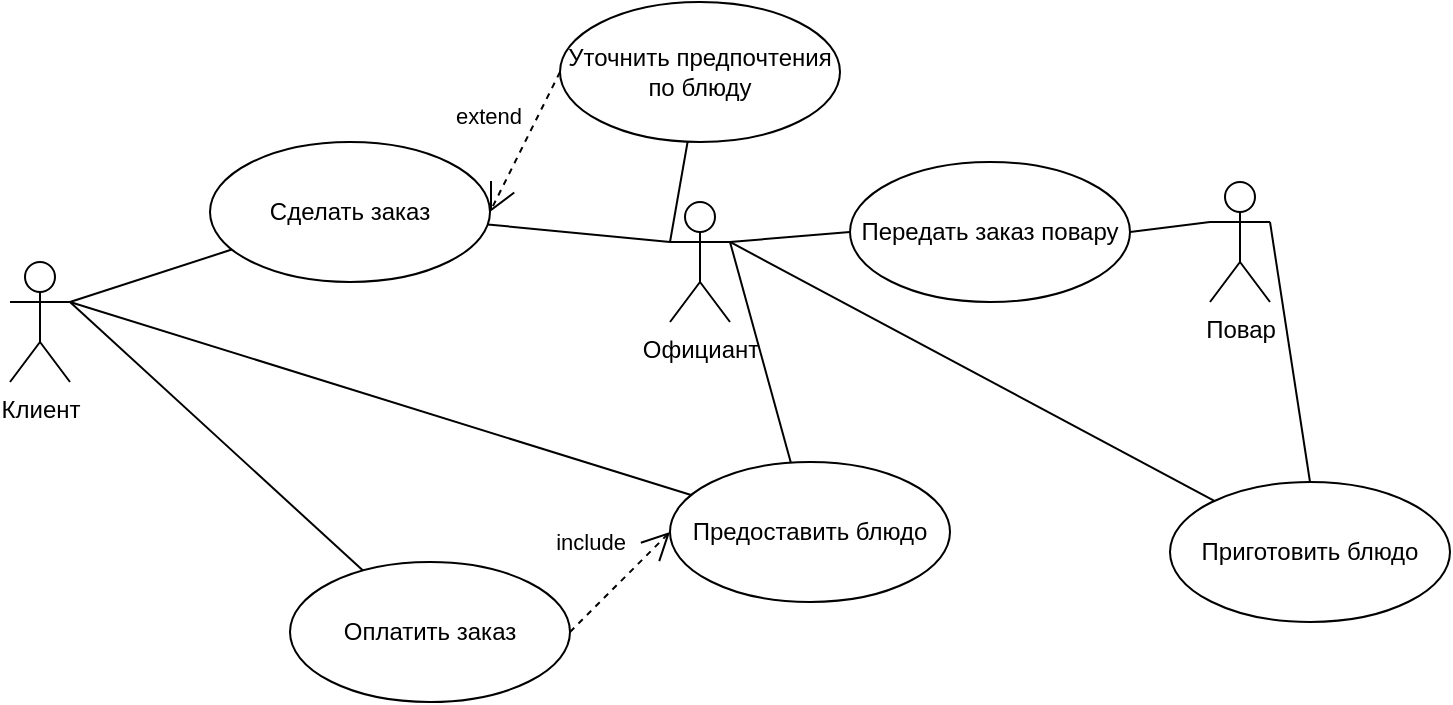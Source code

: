 <mxfile version="24.0.2" type="github">
  <diagram name="Страница — 1" id="YY1ADFxoSDSDCNsToMvB">
    <mxGraphModel dx="1077" dy="588" grid="1" gridSize="10" guides="1" tooltips="1" connect="1" arrows="1" fold="1" page="1" pageScale="1" pageWidth="827" pageHeight="1169" math="0" shadow="0">
      <root>
        <mxCell id="0" />
        <mxCell id="1" parent="0" />
        <mxCell id="T_uu1tMZRnOpQ4UG53qq-6" style="rounded=0;orthogonalLoop=1;jettySize=auto;html=1;exitX=1;exitY=0.333;exitDx=0;exitDy=0;exitPerimeter=0;endArrow=none;endFill=0;" edge="1" parent="1" source="T_uu1tMZRnOpQ4UG53qq-1" target="T_uu1tMZRnOpQ4UG53qq-5">
          <mxGeometry relative="1" as="geometry" />
        </mxCell>
        <mxCell id="T_uu1tMZRnOpQ4UG53qq-1" value="Клиент" style="shape=umlActor;verticalLabelPosition=bottom;verticalAlign=top;html=1;" vertex="1" parent="1">
          <mxGeometry x="100" y="350" width="30" height="60" as="geometry" />
        </mxCell>
        <mxCell id="T_uu1tMZRnOpQ4UG53qq-9" style="rounded=0;orthogonalLoop=1;jettySize=auto;html=1;exitX=1;exitY=0.333;exitDx=0;exitDy=0;exitPerimeter=0;entryX=0;entryY=0.5;entryDx=0;entryDy=0;endArrow=none;endFill=0;" edge="1" parent="1" source="T_uu1tMZRnOpQ4UG53qq-2" target="T_uu1tMZRnOpQ4UG53qq-8">
          <mxGeometry relative="1" as="geometry" />
        </mxCell>
        <mxCell id="T_uu1tMZRnOpQ4UG53qq-2" value="Официант" style="shape=umlActor;verticalLabelPosition=bottom;verticalAlign=top;html=1;" vertex="1" parent="1">
          <mxGeometry x="430" y="320" width="30" height="60" as="geometry" />
        </mxCell>
        <mxCell id="T_uu1tMZRnOpQ4UG53qq-17" style="rounded=0;orthogonalLoop=1;jettySize=auto;html=1;entryX=0.5;entryY=0;entryDx=0;entryDy=0;endArrow=none;endFill=0;exitX=1;exitY=0.333;exitDx=0;exitDy=0;exitPerimeter=0;" edge="1" parent="1" source="T_uu1tMZRnOpQ4UG53qq-4" target="T_uu1tMZRnOpQ4UG53qq-16">
          <mxGeometry relative="1" as="geometry" />
        </mxCell>
        <mxCell id="T_uu1tMZRnOpQ4UG53qq-4" value="Повар" style="shape=umlActor;verticalLabelPosition=bottom;verticalAlign=top;html=1;" vertex="1" parent="1">
          <mxGeometry x="700" y="310" width="30" height="60" as="geometry" />
        </mxCell>
        <mxCell id="T_uu1tMZRnOpQ4UG53qq-5" value="Сделать заказ" style="ellipse;whiteSpace=wrap;html=1;" vertex="1" parent="1">
          <mxGeometry x="200" y="290" width="140" height="70" as="geometry" />
        </mxCell>
        <mxCell id="T_uu1tMZRnOpQ4UG53qq-7" style="rounded=0;orthogonalLoop=1;jettySize=auto;html=1;entryX=0;entryY=0.333;entryDx=0;entryDy=0;entryPerimeter=0;endArrow=none;endFill=0;" edge="1" parent="1" source="T_uu1tMZRnOpQ4UG53qq-5" target="T_uu1tMZRnOpQ4UG53qq-2">
          <mxGeometry relative="1" as="geometry" />
        </mxCell>
        <mxCell id="T_uu1tMZRnOpQ4UG53qq-8" value="Передать заказ повару" style="ellipse;whiteSpace=wrap;html=1;" vertex="1" parent="1">
          <mxGeometry x="520" y="300" width="140" height="70" as="geometry" />
        </mxCell>
        <mxCell id="T_uu1tMZRnOpQ4UG53qq-10" style="edgeStyle=orthogonalEdgeStyle;rounded=0;orthogonalLoop=1;jettySize=auto;html=1;exitX=0.5;exitY=1;exitDx=0;exitDy=0;" edge="1" parent="1" source="T_uu1tMZRnOpQ4UG53qq-8" target="T_uu1tMZRnOpQ4UG53qq-8">
          <mxGeometry relative="1" as="geometry" />
        </mxCell>
        <mxCell id="T_uu1tMZRnOpQ4UG53qq-11" style="rounded=0;orthogonalLoop=1;jettySize=auto;html=1;entryX=0;entryY=0.333;entryDx=0;entryDy=0;entryPerimeter=0;endArrow=none;endFill=0;exitX=1;exitY=0.5;exitDx=0;exitDy=0;" edge="1" parent="1" source="T_uu1tMZRnOpQ4UG53qq-8" target="T_uu1tMZRnOpQ4UG53qq-4">
          <mxGeometry relative="1" as="geometry" />
        </mxCell>
        <mxCell id="T_uu1tMZRnOpQ4UG53qq-13" style="rounded=0;orthogonalLoop=1;jettySize=auto;html=1;endArrow=none;endFill=0;entryX=0;entryY=0.333;entryDx=0;entryDy=0;entryPerimeter=0;" edge="1" parent="1" source="T_uu1tMZRnOpQ4UG53qq-12" target="T_uu1tMZRnOpQ4UG53qq-2">
          <mxGeometry relative="1" as="geometry" />
        </mxCell>
        <mxCell id="T_uu1tMZRnOpQ4UG53qq-12" value="Уточнить предпочтения&lt;div&gt;по блюду&lt;/div&gt;" style="ellipse;whiteSpace=wrap;html=1;" vertex="1" parent="1">
          <mxGeometry x="375" y="220" width="140" height="70" as="geometry" />
        </mxCell>
        <mxCell id="T_uu1tMZRnOpQ4UG53qq-15" value="extend" style="endArrow=open;endSize=12;dashed=1;html=1;rounded=0;exitX=0;exitY=0.5;exitDx=0;exitDy=0;entryX=1;entryY=0.5;entryDx=0;entryDy=0;" edge="1" parent="1" source="T_uu1tMZRnOpQ4UG53qq-12" target="T_uu1tMZRnOpQ4UG53qq-5">
          <mxGeometry x="-0.077" y="-22" width="160" relative="1" as="geometry">
            <mxPoint x="210" y="490" as="sourcePoint" />
            <mxPoint x="370" y="490" as="targetPoint" />
            <mxPoint as="offset" />
          </mxGeometry>
        </mxCell>
        <mxCell id="T_uu1tMZRnOpQ4UG53qq-16" value="Приготовить блюдо" style="ellipse;whiteSpace=wrap;html=1;" vertex="1" parent="1">
          <mxGeometry x="680" y="460" width="140" height="70" as="geometry" />
        </mxCell>
        <mxCell id="T_uu1tMZRnOpQ4UG53qq-18" style="rounded=0;orthogonalLoop=1;jettySize=auto;html=1;entryX=1;entryY=0.333;entryDx=0;entryDy=0;entryPerimeter=0;endArrow=none;endFill=0;" edge="1" parent="1" source="T_uu1tMZRnOpQ4UG53qq-16" target="T_uu1tMZRnOpQ4UG53qq-2">
          <mxGeometry relative="1" as="geometry" />
        </mxCell>
        <mxCell id="T_uu1tMZRnOpQ4UG53qq-19" value="Предоставить блюдо" style="ellipse;whiteSpace=wrap;html=1;" vertex="1" parent="1">
          <mxGeometry x="430" y="450" width="140" height="70" as="geometry" />
        </mxCell>
        <mxCell id="T_uu1tMZRnOpQ4UG53qq-21" style="rounded=0;orthogonalLoop=1;jettySize=auto;html=1;entryX=1;entryY=0.333;entryDx=0;entryDy=0;entryPerimeter=0;endArrow=none;endFill=0;" edge="1" parent="1" source="T_uu1tMZRnOpQ4UG53qq-19" target="T_uu1tMZRnOpQ4UG53qq-2">
          <mxGeometry relative="1" as="geometry" />
        </mxCell>
        <mxCell id="T_uu1tMZRnOpQ4UG53qq-22" style="rounded=0;orthogonalLoop=1;jettySize=auto;html=1;entryX=1;entryY=0.333;entryDx=0;entryDy=0;entryPerimeter=0;endArrow=none;endFill=0;" edge="1" parent="1" source="T_uu1tMZRnOpQ4UG53qq-19" target="T_uu1tMZRnOpQ4UG53qq-1">
          <mxGeometry relative="1" as="geometry" />
        </mxCell>
        <mxCell id="T_uu1tMZRnOpQ4UG53qq-23" value="Оплатить заказ" style="ellipse;whiteSpace=wrap;html=1;" vertex="1" parent="1">
          <mxGeometry x="240" y="500" width="140" height="70" as="geometry" />
        </mxCell>
        <mxCell id="T_uu1tMZRnOpQ4UG53qq-25" style="rounded=0;orthogonalLoop=1;jettySize=auto;html=1;endArrow=none;endFill=0;" edge="1" parent="1" source="T_uu1tMZRnOpQ4UG53qq-23">
          <mxGeometry relative="1" as="geometry">
            <mxPoint x="130" y="370" as="targetPoint" />
          </mxGeometry>
        </mxCell>
        <mxCell id="T_uu1tMZRnOpQ4UG53qq-27" value="include" style="endArrow=open;endSize=12;dashed=1;html=1;rounded=0;exitX=1;exitY=0.5;exitDx=0;exitDy=0;entryX=0;entryY=0.5;entryDx=0;entryDy=0;" edge="1" parent="1" source="T_uu1tMZRnOpQ4UG53qq-23" target="T_uu1tMZRnOpQ4UG53qq-19">
          <mxGeometry x="0.1" y="25" width="160" relative="1" as="geometry">
            <mxPoint x="440" y="560" as="sourcePoint" />
            <mxPoint x="600" y="560" as="targetPoint" />
            <mxPoint as="offset" />
          </mxGeometry>
        </mxCell>
      </root>
    </mxGraphModel>
  </diagram>
</mxfile>
